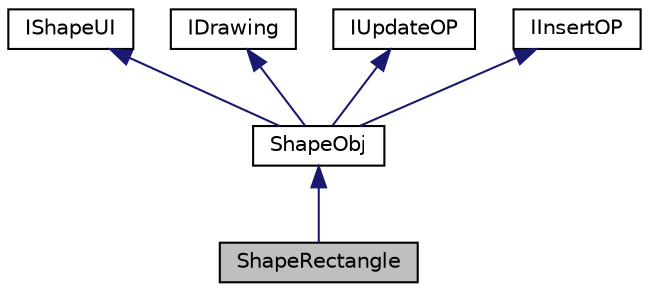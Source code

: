 digraph "ShapeRectangle"
{
 // LATEX_PDF_SIZE
  edge [fontname="Helvetica",fontsize="10",labelfontname="Helvetica",labelfontsize="10"];
  node [fontname="Helvetica",fontsize="10",shape=record];
  Node0 [label="ShapeRectangle",height=0.2,width=0.4,color="black", fillcolor="grey75", style="filled", fontcolor="black",tooltip=" "];
  Node1 -> Node0 [dir="back",color="midnightblue",fontsize="10",style="solid",fontname="Helvetica"];
  Node1 [label="ShapeObj",height=0.2,width=0.4,color="black", fillcolor="white", style="filled",URL="$classShapeLib_1_1VShape_1_1ShapeObj.html",tooltip="某一類的形狀.包含UI 的界面,繪製方式.更新方式.新增方式"];
  Node2 -> Node1 [dir="back",color="midnightblue",fontsize="10",style="solid",fontname="Helvetica"];
  Node2 [label="IShapeUI",height=0.2,width=0.4,color="black", fillcolor="white", style="filled",URL="$interfaceShapeLib_1_1VShape_1_1IShapeUI.html",tooltip=" "];
  Node3 -> Node1 [dir="back",color="midnightblue",fontsize="10",style="solid",fontname="Helvetica"];
  Node3 [label="IDrawing",height=0.2,width=0.4,color="black", fillcolor="white", style="filled",URL="$interfaceShapeLib_1_1VShape_1_1IDrawing.html",tooltip=" "];
  Node4 -> Node1 [dir="back",color="midnightblue",fontsize="10",style="solid",fontname="Helvetica"];
  Node4 [label="IUpdateOP",height=0.2,width=0.4,color="black", fillcolor="white", style="filled",URL="$interfaceShapeLib_1_1VShape_1_1IUpdateOP.html",tooltip=" "];
  Node5 -> Node1 [dir="back",color="midnightblue",fontsize="10",style="solid",fontname="Helvetica"];
  Node5 [label="IInsertOP",height=0.2,width=0.4,color="black", fillcolor="white", style="filled",URL="$interfaceShapeLib_1_1VShape_1_1IInsertOP.html",tooltip=" "];
}
